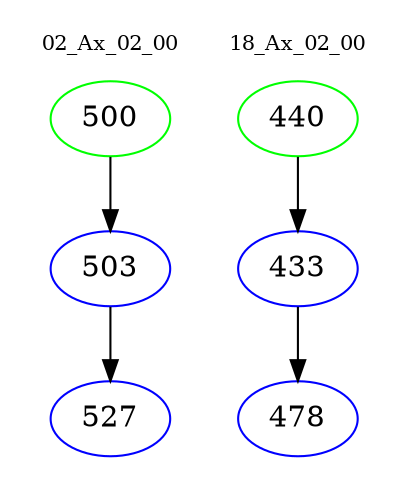 digraph{
subgraph cluster_0 {
color = white
label = "02_Ax_02_00";
fontsize=10;
T0_500 [label="500", color="green"]
T0_500 -> T0_503 [color="black"]
T0_503 [label="503", color="blue"]
T0_503 -> T0_527 [color="black"]
T0_527 [label="527", color="blue"]
}
subgraph cluster_1 {
color = white
label = "18_Ax_02_00";
fontsize=10;
T1_440 [label="440", color="green"]
T1_440 -> T1_433 [color="black"]
T1_433 [label="433", color="blue"]
T1_433 -> T1_478 [color="black"]
T1_478 [label="478", color="blue"]
}
}
